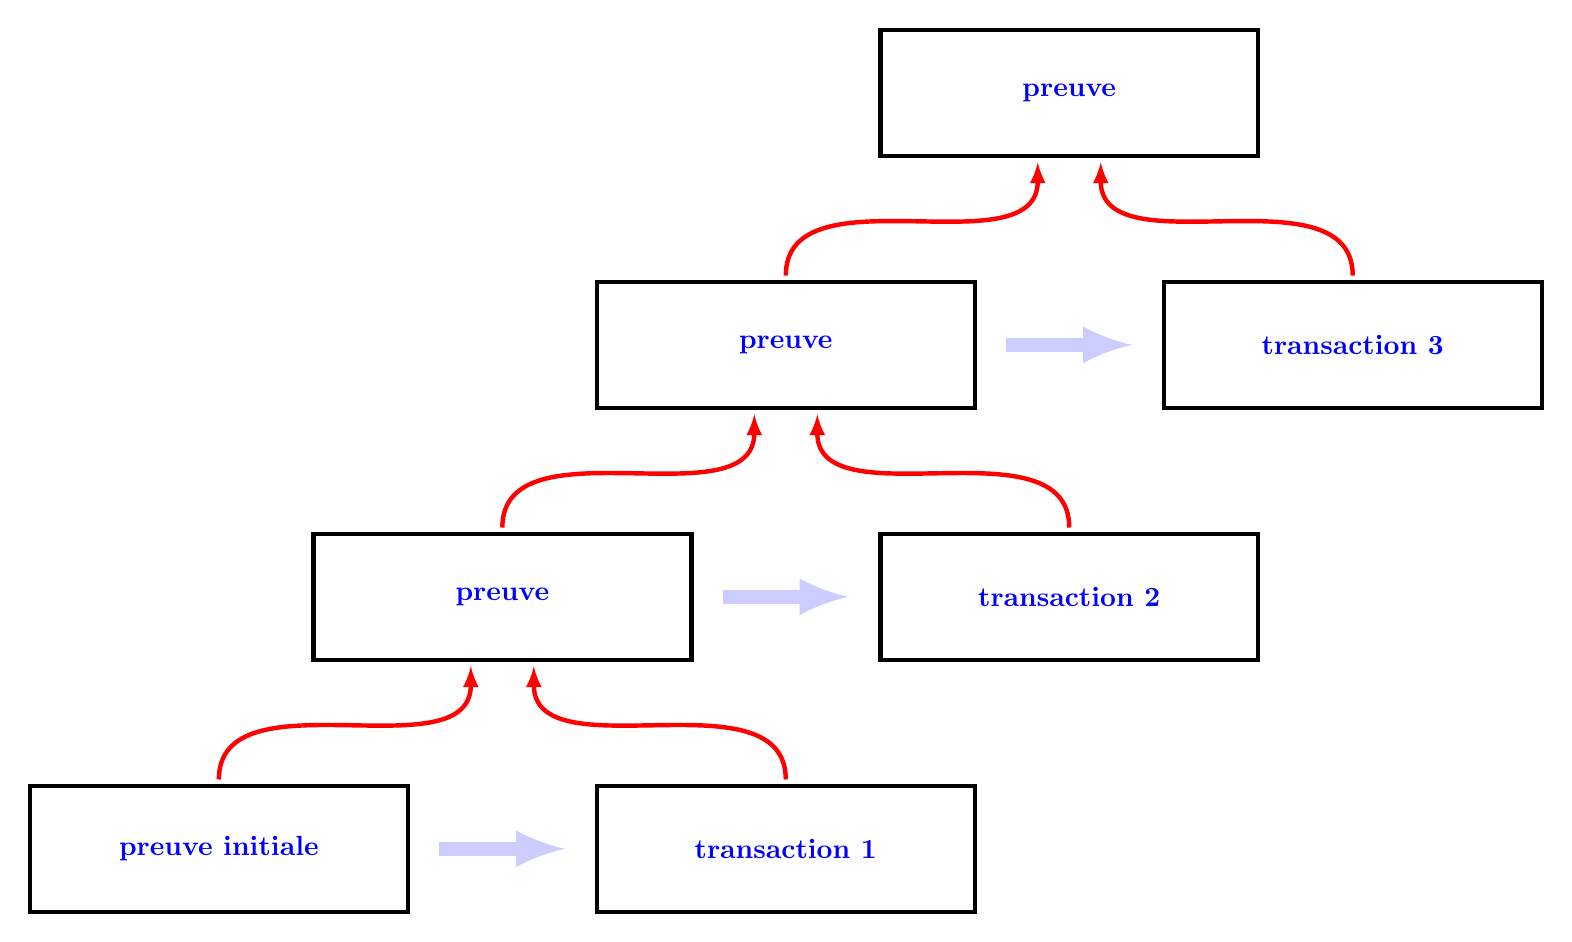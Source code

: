 \begin{tikzpicture}[scale=0.8, every node/.style={scale=1}]


\draw[ultra thick] (0,0) rectangle ++(6,2);
\node[blue] at (3,1) {\bf preuve initiale};

\begin{scope}[xshift=9cm]
\draw[ultra thick] (0,0) rectangle ++(6,2);
\node[blue] at (3,1) {\bf transaction 1};
\end{scope}


\draw [->,>=latex,blue!20,ultra thick,line width=5] (6.5,1) to ++(2,0);
%\draw [->,>=latex,blue!20,ultra thick,line width=5] (15.5,1) to ++(3,0) node[right] {empreinte} ;

\draw[->,>=latex,red,ultra thick] (3,2.1) to[out=90,in=-90,->] ++(4,1.8);
\draw[->,>=latex,red,ultra thick] (12,2.1) to[out=90,in=-90,->] ++(-4,1.8);


%%%%%%%%%%%%%%%%%%%%%%%%%%%%%%%%%%%%%%%%


\begin{scope}[xshift=4.5cm,yshift=4cm]
\draw[ultra thick] (0,0) rectangle ++(6,2);
\node[blue] at (3,1) {\bf preuve};
\end{scope}

\begin{scope}[xshift=4.5cm,yshift=4cm]

\begin{scope}[xshift=9cm]
\draw[ultra thick] (0,0) rectangle ++(6,2);
\node[blue] at (3,1) {\bf transaction 2};
\end{scope}

\draw [->,>=latex,blue!20,ultra thick,line width=5] (6.5,1) to ++(2,0);
%\draw [->,>=latex,blue!20,ultra thick,line width=5] (15.5,1) to ++(3,0) node[right] {empreinte} ;

\draw[->,>=latex,red,ultra thick] (3,2.1) to[out=90,in=-90,->] ++(4,1.8);
\draw[->,>=latex,red,ultra thick] (12,2.1) to[out=90,in=-90,->] ++(-4,1.8);
\end{scope}


%%%%%%%%%%%%%%%%%%%%%%%%%%%%%%%%%%%%%%%%

\begin{scope}[xshift=9cm,yshift=8cm]
\draw[ultra thick] (0,0) rectangle ++(6,2);
\node[blue] at (3,1) {\bf preuve};
\end{scope}

\begin{scope}[xshift=9cm,yshift=8cm]

\begin{scope}[xshift=9cm]
\draw[ultra thick] (0,0) rectangle ++(6,2);
\node[blue] at (3,1) {\bf transaction 3};
\end{scope}

\draw [->,>=latex,blue!20,ultra thick,line width=5] (6.5,1) to ++(2,0);
%\draw [->,>=latex,blue!20,ultra thick,line width=5] (15.5,1) to ++(3,0) node[right] {empreinte} ;

\draw[->,>=latex,red,ultra thick] (3,2.1) to[out=90,in=-90,->] ++(4,1.8);
\draw[->,>=latex,red,ultra thick] (12,2.1) to[out=90,in=-90,->] ++(-4,1.8);

\end{scope}


%%%%%%%%%%%%%%%%%%%%%%%%%%%%%%%%%%%%%%%%

\begin{scope}[xshift=13.5cm,yshift=12cm]
\draw[ultra thick] (0,0) rectangle ++(6,2);
\node[blue] at (3,1) {\bf preuve};
\end{scope}



\end{tikzpicture}
